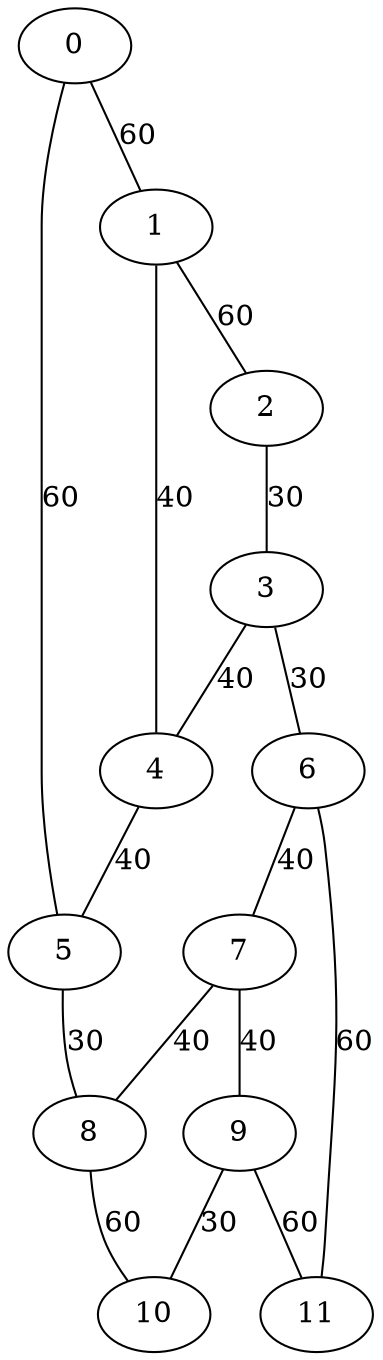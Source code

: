 graph example_1 {
	0 -- 1 [label=60]
	0 -- 5 [label=60]
	1 -- 2 [label=60]
	1 -- 4 [label=40]
	2 -- 3 [label=30]
	3 -- 4 [label=40]
	3 -- 6 [label=30]
	4 -- 5 [label=40]
	5 -- 8 [label=30]
	6 -- 7 [label=40]
	6 -- 11 [label=60]
	7 -- 8 [label=40]
	7 -- 9 [label=40]
	8 -- 10 [label=60]
	9 -- 10 [label=30]
	9 -- 11 [label=60]
}
